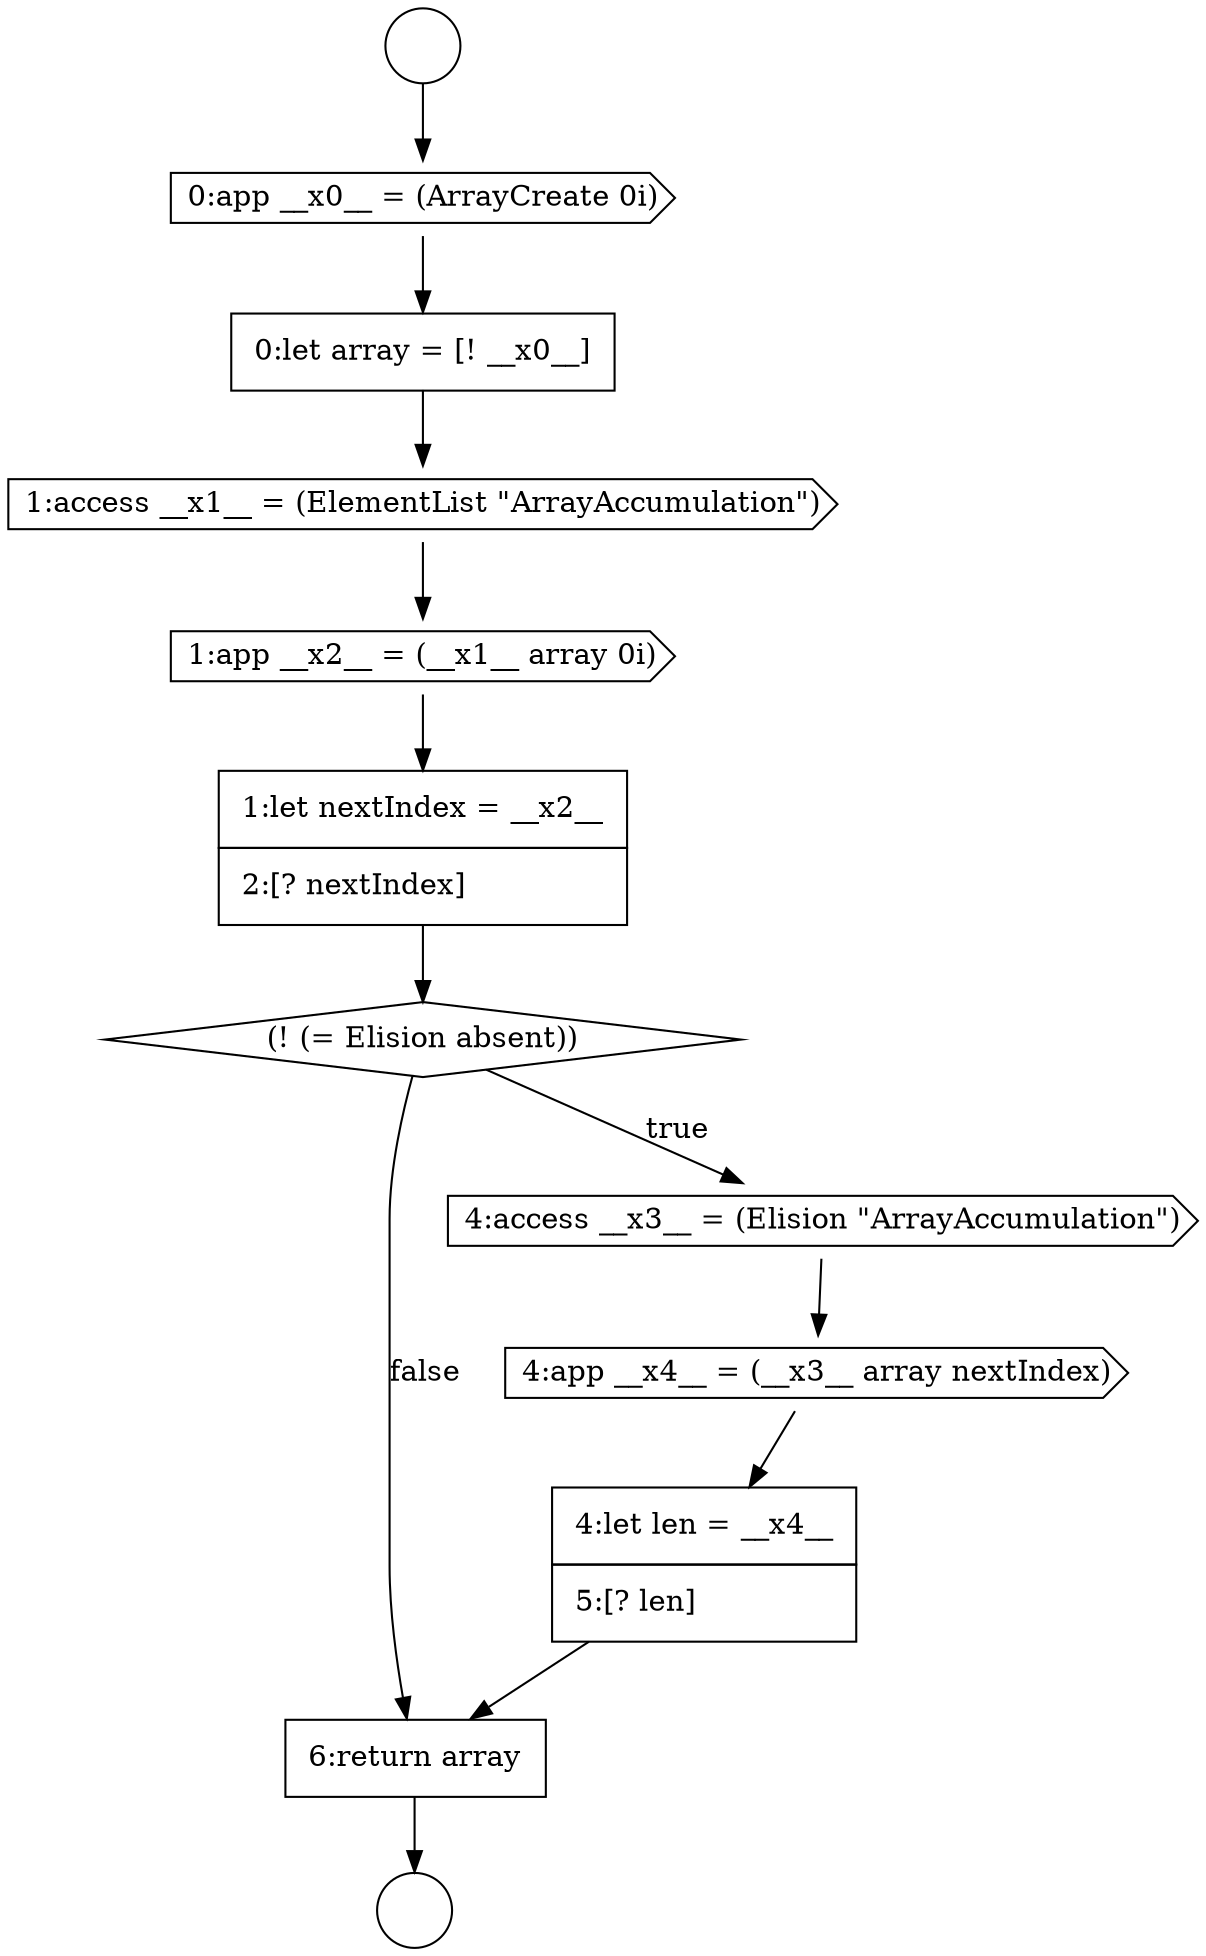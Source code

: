 digraph {
  node3962 [shape=diamond, label=<<font color="black">(! (= Elision absent))</font>> color="black" fillcolor="white" style=filled]
  node3959 [shape=cds, label=<<font color="black">1:access __x1__ = (ElementList &quot;ArrayAccumulation&quot;)</font>> color="black" fillcolor="white" style=filled]
  node3966 [shape=none, margin=0, label=<<font color="black">
    <table border="0" cellborder="1" cellspacing="0" cellpadding="10">
      <tr><td align="left">6:return array</td></tr>
    </table>
  </font>> color="black" fillcolor="white" style=filled]
  node3955 [shape=circle label=" " color="black" fillcolor="white" style=filled]
  node3958 [shape=none, margin=0, label=<<font color="black">
    <table border="0" cellborder="1" cellspacing="0" cellpadding="10">
      <tr><td align="left">0:let array = [! __x0__]</td></tr>
    </table>
  </font>> color="black" fillcolor="white" style=filled]
  node3963 [shape=cds, label=<<font color="black">4:access __x3__ = (Elision &quot;ArrayAccumulation&quot;)</font>> color="black" fillcolor="white" style=filled]
  node3964 [shape=cds, label=<<font color="black">4:app __x4__ = (__x3__ array nextIndex)</font>> color="black" fillcolor="white" style=filled]
  node3957 [shape=cds, label=<<font color="black">0:app __x0__ = (ArrayCreate 0i)</font>> color="black" fillcolor="white" style=filled]
  node3961 [shape=none, margin=0, label=<<font color="black">
    <table border="0" cellborder="1" cellspacing="0" cellpadding="10">
      <tr><td align="left">1:let nextIndex = __x2__</td></tr>
      <tr><td align="left">2:[? nextIndex]</td></tr>
    </table>
  </font>> color="black" fillcolor="white" style=filled]
  node3956 [shape=circle label=" " color="black" fillcolor="white" style=filled]
  node3965 [shape=none, margin=0, label=<<font color="black">
    <table border="0" cellborder="1" cellspacing="0" cellpadding="10">
      <tr><td align="left">4:let len = __x4__</td></tr>
      <tr><td align="left">5:[? len]</td></tr>
    </table>
  </font>> color="black" fillcolor="white" style=filled]
  node3960 [shape=cds, label=<<font color="black">1:app __x2__ = (__x1__ array 0i)</font>> color="black" fillcolor="white" style=filled]
  node3958 -> node3959 [ color="black"]
  node3957 -> node3958 [ color="black"]
  node3965 -> node3966 [ color="black"]
  node3962 -> node3963 [label=<<font color="black">true</font>> color="black"]
  node3962 -> node3966 [label=<<font color="black">false</font>> color="black"]
  node3964 -> node3965 [ color="black"]
  node3959 -> node3960 [ color="black"]
  node3961 -> node3962 [ color="black"]
  node3963 -> node3964 [ color="black"]
  node3966 -> node3956 [ color="black"]
  node3960 -> node3961 [ color="black"]
  node3955 -> node3957 [ color="black"]
}
